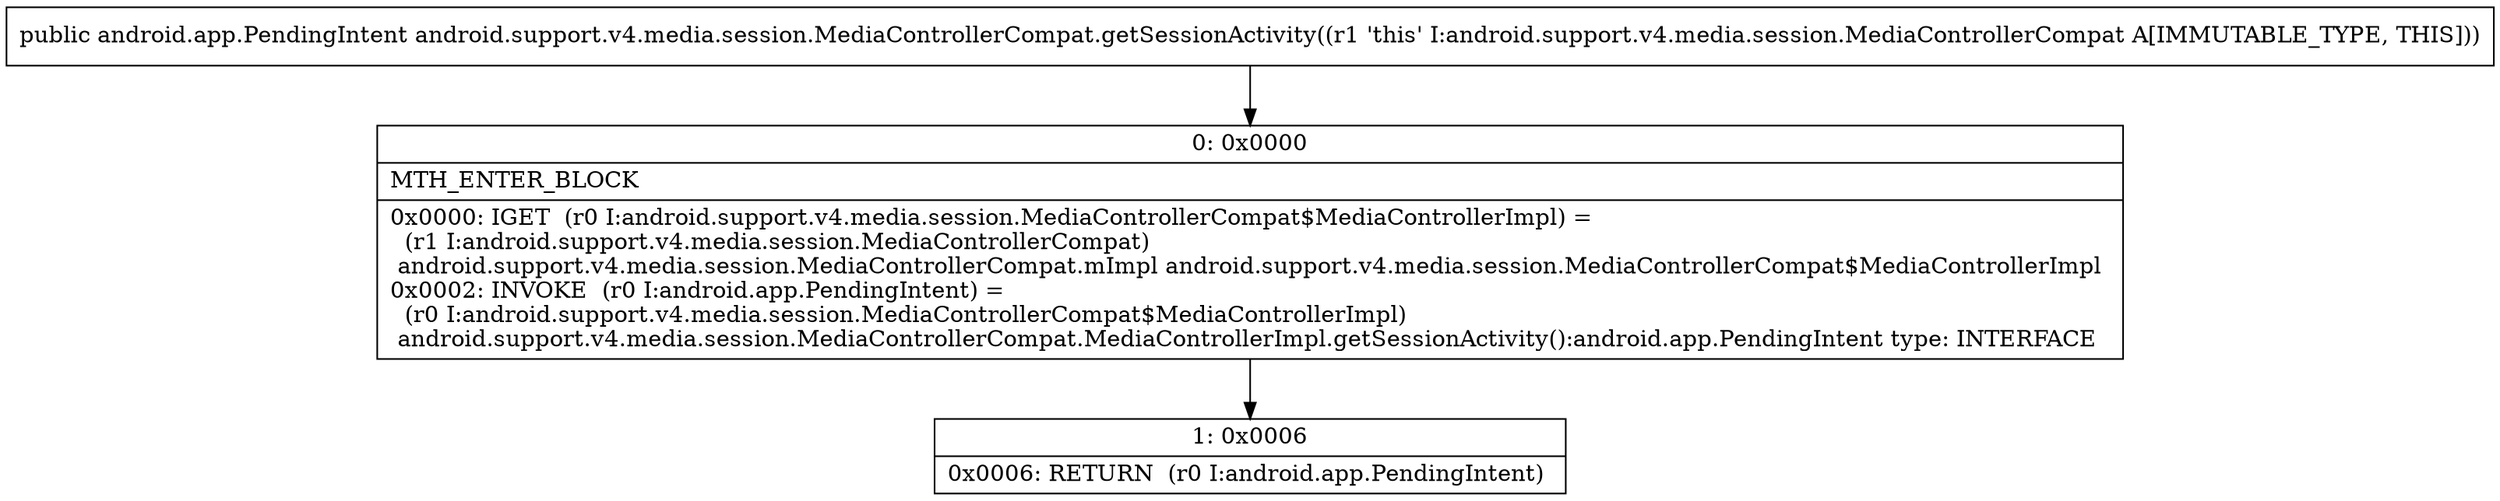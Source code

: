 digraph "CFG forandroid.support.v4.media.session.MediaControllerCompat.getSessionActivity()Landroid\/app\/PendingIntent;" {
Node_0 [shape=record,label="{0\:\ 0x0000|MTH_ENTER_BLOCK\l|0x0000: IGET  (r0 I:android.support.v4.media.session.MediaControllerCompat$MediaControllerImpl) = \l  (r1 I:android.support.v4.media.session.MediaControllerCompat)\l android.support.v4.media.session.MediaControllerCompat.mImpl android.support.v4.media.session.MediaControllerCompat$MediaControllerImpl \l0x0002: INVOKE  (r0 I:android.app.PendingIntent) = \l  (r0 I:android.support.v4.media.session.MediaControllerCompat$MediaControllerImpl)\l android.support.v4.media.session.MediaControllerCompat.MediaControllerImpl.getSessionActivity():android.app.PendingIntent type: INTERFACE \l}"];
Node_1 [shape=record,label="{1\:\ 0x0006|0x0006: RETURN  (r0 I:android.app.PendingIntent) \l}"];
MethodNode[shape=record,label="{public android.app.PendingIntent android.support.v4.media.session.MediaControllerCompat.getSessionActivity((r1 'this' I:android.support.v4.media.session.MediaControllerCompat A[IMMUTABLE_TYPE, THIS])) }"];
MethodNode -> Node_0;
Node_0 -> Node_1;
}

